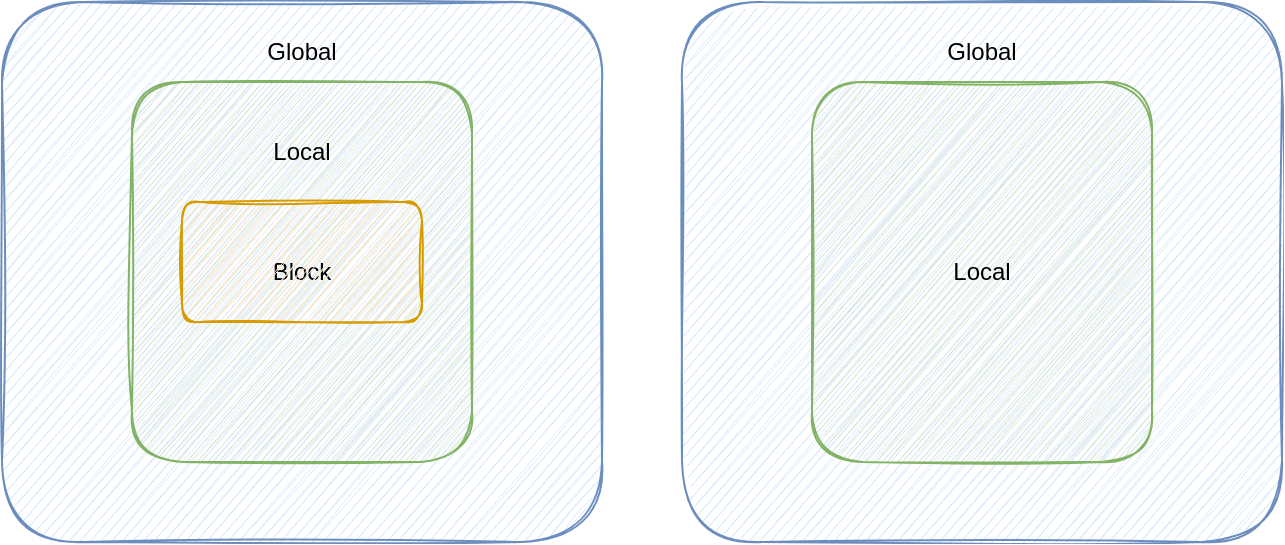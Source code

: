 <mxfile version="15.4.0" type="device"><diagram id="Sq9jlj9fV5_3SniLpbNK" name="Page-1"><mxGraphModel dx="1106" dy="852" grid="1" gridSize="10" guides="1" tooltips="1" connect="1" arrows="1" fold="1" page="1" pageScale="1" pageWidth="1200" pageHeight="1920" math="0" shadow="0"><root><mxCell id="0"/><mxCell id="1" parent="0"/><mxCell id="9P81HY05snyCkytZ5MCr-1" value="" style="whiteSpace=wrap;html=1;sketch=1;rounded=1;fillColor=#dae8fc;strokeColor=#6c8ebf;" vertex="1" parent="1"><mxGeometry x="400" y="200" width="300" height="270" as="geometry"/></mxCell><mxCell id="9P81HY05snyCkytZ5MCr-2" value="Local" style="whiteSpace=wrap;html=1;sketch=1;rounded=1;fillColor=#d5e8d4;strokeColor=#82b366;" vertex="1" parent="1"><mxGeometry x="465" y="240" width="170" height="190" as="geometry"/></mxCell><mxCell id="9P81HY05snyCkytZ5MCr-3" value="" style="whiteSpace=wrap;html=1;sketch=1;rounded=1;fillColor=#dae8fc;strokeColor=#6c8ebf;" vertex="1" parent="1"><mxGeometry x="60" y="200" width="300" height="270" as="geometry"/></mxCell><mxCell id="9P81HY05snyCkytZ5MCr-4" value="Block" style="whiteSpace=wrap;html=1;sketch=1;rounded=1;fillColor=#d5e8d4;strokeColor=#82b366;" vertex="1" parent="1"><mxGeometry x="125" y="240" width="170" height="190" as="geometry"/></mxCell><mxCell id="9P81HY05snyCkytZ5MCr-5" value="" style="whiteSpace=wrap;html=1;sketch=1;rounded=1;fillColor=#ffe6cc;strokeColor=#d79b00;" vertex="1" parent="1"><mxGeometry x="150" y="300" width="120" height="60" as="geometry"/></mxCell><mxCell id="9P81HY05snyCkytZ5MCr-6" value="Global" style="text;html=1;strokeColor=none;fillColor=none;align=center;verticalAlign=middle;whiteSpace=wrap;rounded=0;sketch=1;" vertex="1" parent="1"><mxGeometry x="520" y="210" width="60" height="30" as="geometry"/></mxCell><mxCell id="9P81HY05snyCkytZ5MCr-7" value="Global" style="text;html=1;strokeColor=none;fillColor=none;align=center;verticalAlign=middle;whiteSpace=wrap;rounded=0;sketch=1;" vertex="1" parent="1"><mxGeometry x="180" y="210" width="60" height="30" as="geometry"/></mxCell><mxCell id="9P81HY05snyCkytZ5MCr-8" value="Local" style="text;html=1;strokeColor=none;fillColor=none;align=center;verticalAlign=middle;whiteSpace=wrap;rounded=0;sketch=1;" vertex="1" parent="1"><mxGeometry x="180" y="260" width="60" height="30" as="geometry"/></mxCell></root></mxGraphModel></diagram></mxfile>